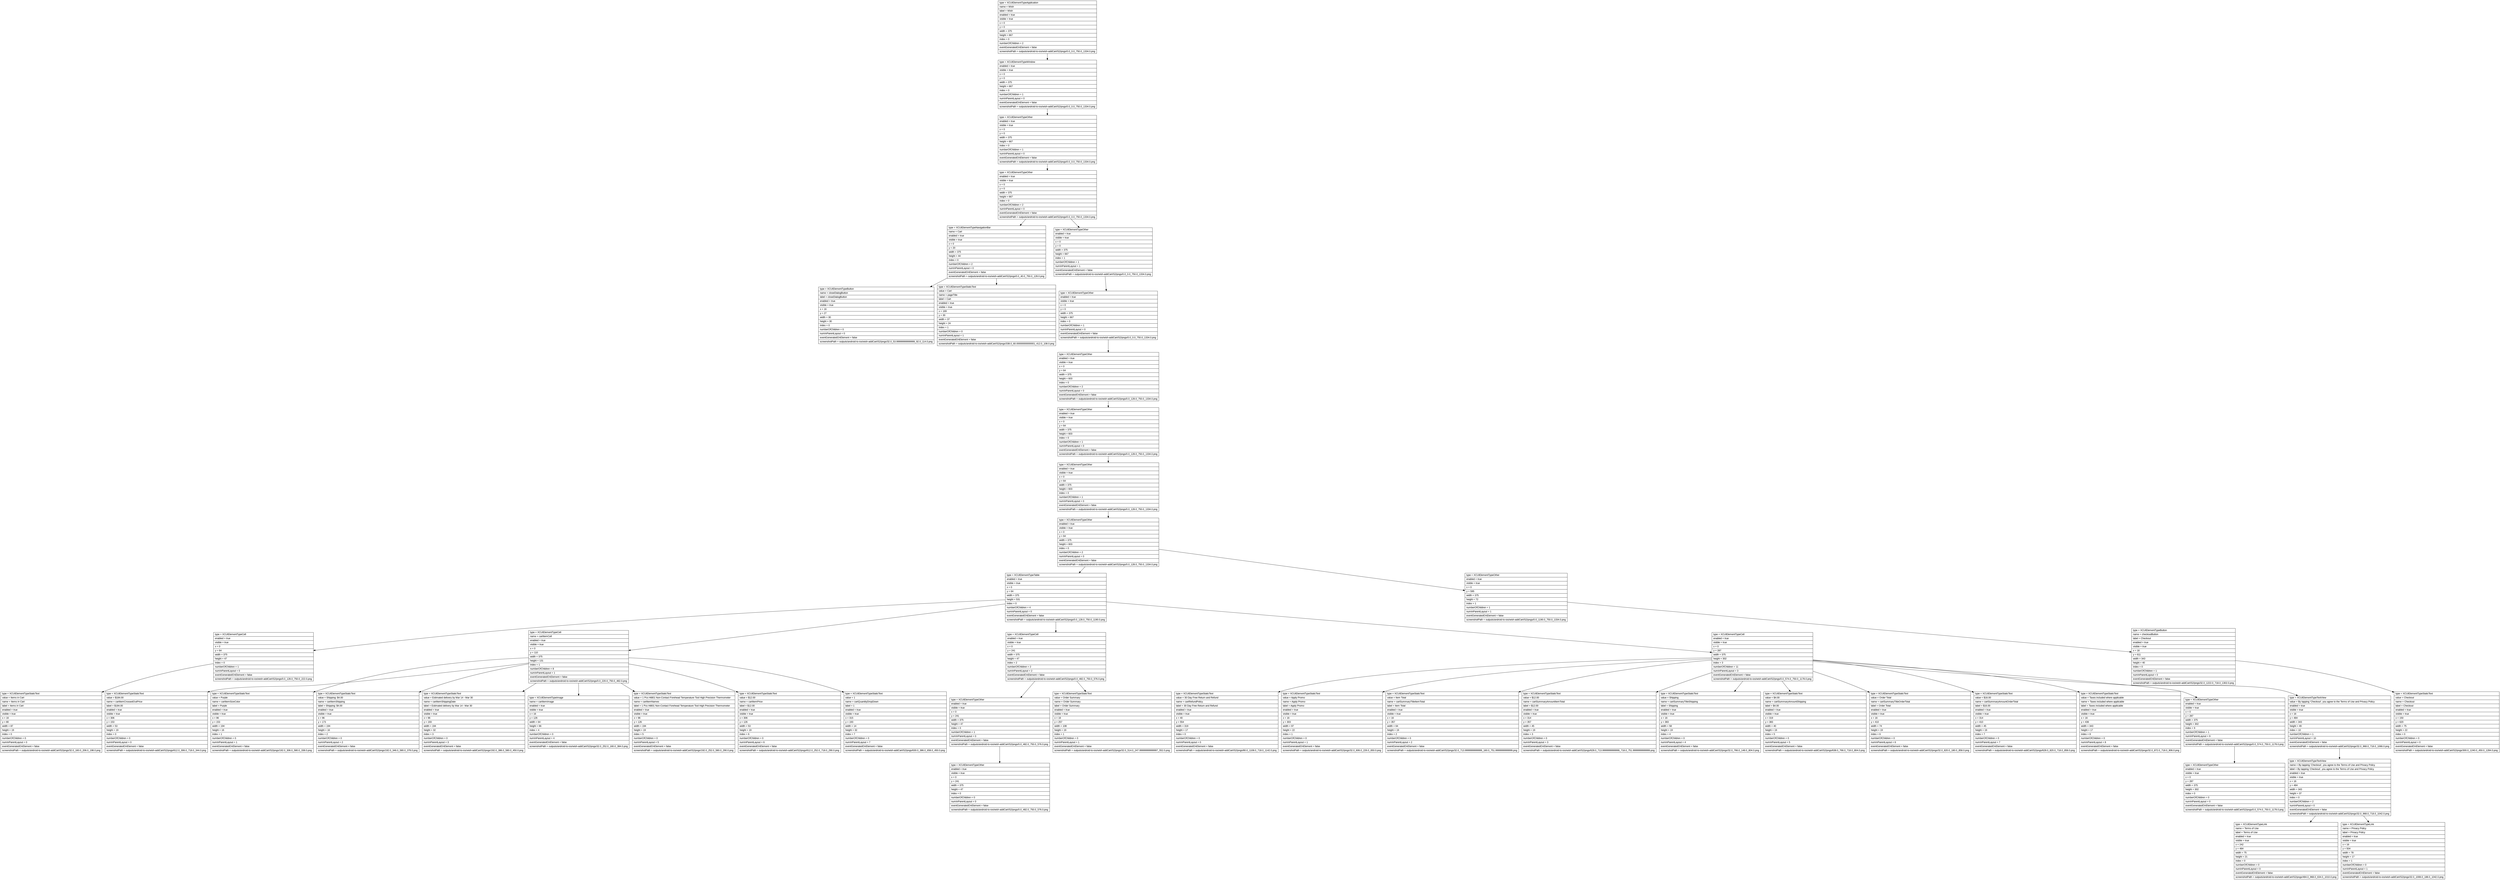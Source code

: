 digraph Layout {

	node [shape=record fontname=Arial];

	0	[label="{type = XCUIElementTypeApplication\l|name = Wish\l|label = Wish\l|enabled = true\l|visible = true\l|x = 0\l|y = 0\l|width = 375\l|height = 667\l|index = 0\l|numberOfChildren = 2\l|eventGeneratedOnElement = false \l|screenshotPath = outputs/android-to-ios/wish-addCart/S2/pngs/0.0_0.0_750.0_1334.0.png\l}"]
	1	[label="{type = XCUIElementTypeWindow\l|enabled = true\l|visible = true\l|x = 0\l|y = 0\l|width = 375\l|height = 667\l|index = 0\l|numberOfChildren = 1\l|numInParentLayout = 0\l|eventGeneratedOnElement = false \l|screenshotPath = outputs/android-to-ios/wish-addCart/S2/pngs/0.0_0.0_750.0_1334.0.png\l}"]
	2	[label="{type = XCUIElementTypeOther\l|enabled = true\l|visible = true\l|x = 0\l|y = 0\l|width = 375\l|height = 667\l|index = 0\l|numberOfChildren = 1\l|numInParentLayout = 0\l|eventGeneratedOnElement = false \l|screenshotPath = outputs/android-to-ios/wish-addCart/S2/pngs/0.0_0.0_750.0_1334.0.png\l}"]
	3	[label="{type = XCUIElementTypeOther\l|enabled = true\l|visible = true\l|x = 0\l|y = 0\l|width = 375\l|height = 667\l|index = 0\l|numberOfChildren = 2\l|numInParentLayout = 0\l|eventGeneratedOnElement = false \l|screenshotPath = outputs/android-to-ios/wish-addCart/S2/pngs/0.0_0.0_750.0_1334.0.png\l}"]
	4	[label="{type = XCUIElementTypeNavigationBar\l|name = Cart\l|enabled = true\l|visible = true\l|x = 0\l|y = 20\l|width = 375\l|height = 44\l|index = 0\l|numberOfChildren = 2\l|numInParentLayout = 0\l|eventGeneratedOnElement = false \l|screenshotPath = outputs/android-to-ios/wish-addCart/S2/pngs/0.0_40.0_750.0_128.0.png\l}"]
	5	[label="{type = XCUIElementTypeOther\l|enabled = true\l|visible = true\l|x = 0\l|y = 0\l|width = 375\l|height = 667\l|index = 1\l|numberOfChildren = 1\l|numInParentLayout = 1\l|eventGeneratedOnElement = false \l|screenshotPath = outputs/android-to-ios/wish-addCart/S2/pngs/0.0_0.0_750.0_1334.0.png\l}"]
	6	[label="{type = XCUIElementTypeButton\l|name = closeDialogButton\l|label = closeDialogButton\l|enabled = true\l|visible = true\l|x = 16\l|y = 27\l|width = 30\l|height = 30\l|index = 0\l|numberOfChildren = 0\l|numInParentLayout = 0\l|eventGeneratedOnElement = false \l|screenshotPath = outputs/android-to-ios/wish-addCart/S2/pngs/32.0_53.99999999999999_92.0_114.0.png\l}"]
	7	[label="{type = XCUIElementTypeStaticText\l|value = Cart\l|name = pageTitle\l|label = Cart\l|enabled = true\l|visible = true\l|x = 169\l|y = 30\l|width = 37\l|height = 24\l|index = 1\l|numberOfChildren = 0\l|numInParentLayout = 1\l|eventGeneratedOnElement = false \l|screenshotPath = outputs/android-to-ios/wish-addCart/S2/pngs/338.0_60.00000000000001_412.0_108.0.png\l}"]
	8	[label="{type = XCUIElementTypeOther\l|enabled = true\l|visible = true\l|x = 0\l|y = 0\l|width = 375\l|height = 667\l|index = 0\l|numberOfChildren = 1\l|numInParentLayout = 0\l|eventGeneratedOnElement = false \l|screenshotPath = outputs/android-to-ios/wish-addCart/S2/pngs/0.0_0.0_750.0_1334.0.png\l}"]
	9	[label="{type = XCUIElementTypeOther\l|enabled = true\l|visible = true\l|x = 0\l|y = 64\l|width = 375\l|height = 603\l|index = 0\l|numberOfChildren = 2\l|numInParentLayout = 0\l|eventGeneratedOnElement = false \l|screenshotPath = outputs/android-to-ios/wish-addCart/S2/pngs/0.0_128.0_750.0_1334.0.png\l}"]
	10	[label="{type = XCUIElementTypeOther\l|enabled = true\l|visible = true\l|x = 0\l|y = 64\l|width = 375\l|height = 603\l|index = 0\l|numberOfChildren = 1\l|numInParentLayout = 0\l|eventGeneratedOnElement = false \l|screenshotPath = outputs/android-to-ios/wish-addCart/S2/pngs/0.0_128.0_750.0_1334.0.png\l}"]
	11	[label="{type = XCUIElementTypeOther\l|enabled = true\l|visible = true\l|x = 0\l|y = 64\l|width = 375\l|height = 603\l|index = 0\l|numberOfChildren = 1\l|numInParentLayout = 0\l|eventGeneratedOnElement = false \l|screenshotPath = outputs/android-to-ios/wish-addCart/S2/pngs/0.0_128.0_750.0_1334.0.png\l}"]
	12	[label="{type = XCUIElementTypeOther\l|enabled = true\l|visible = true\l|x = 0\l|y = 64\l|width = 375\l|height = 603\l|index = 0\l|numberOfChildren = 2\l|numInParentLayout = 0\l|eventGeneratedOnElement = false \l|screenshotPath = outputs/android-to-ios/wish-addCart/S2/pngs/0.0_128.0_750.0_1334.0.png\l}"]
	13	[label="{type = XCUIElementTypeTable\l|enabled = true\l|visible = true\l|x = 0\l|y = 64\l|width = 375\l|height = 531\l|index = 0\l|numberOfChildren = 4\l|numInParentLayout = 0\l|eventGeneratedOnElement = false \l|screenshotPath = outputs/android-to-ios/wish-addCart/S2/pngs/0.0_128.0_750.0_1190.0.png\l}"]
	14	[label="{type = XCUIElementTypeOther\l|enabled = true\l|visible = true\l|x = 0\l|y = 595\l|width = 375\l|height = 72\l|index = 1\l|numberOfChildren = 1\l|numInParentLayout = 1\l|eventGeneratedOnElement = false \l|screenshotPath = outputs/android-to-ios/wish-addCart/S2/pngs/0.0_1190.0_750.0_1334.0.png\l}"]
	15	[label="{type = XCUIElementTypeCell\l|enabled = true\l|visible = true\l|x = 0\l|y = 64\l|width = 375\l|height = 47\l|index = 0\l|numberOfChildren = 1\l|numInParentLayout = 0\l|eventGeneratedOnElement = false \l|screenshotPath = outputs/android-to-ios/wish-addCart/S2/pngs/0.0_128.0_750.0_222.0.png\l}"]
	16	[label="{type = XCUIElementTypeCell\l|name = cartItemCell\l|enabled = true\l|visible = true\l|x = 0\l|y = 110\l|width = 375\l|height = 131\l|index = 1\l|numberOfChildren = 8\l|numInParentLayout = 1\l|eventGeneratedOnElement = false \l|screenshotPath = outputs/android-to-ios/wish-addCart/S2/pngs/0.0_220.0_750.0_482.0.png\l}"]
	17	[label="{type = XCUIElementTypeCell\l|enabled = true\l|visible = true\l|x = 0\l|y = 241\l|width = 375\l|height = 47\l|index = 2\l|numberOfChildren = 2\l|numInParentLayout = 2\l|eventGeneratedOnElement = false \l|screenshotPath = outputs/android-to-ios/wish-addCart/S2/pngs/0.0_482.0_750.0_576.0.png\l}"]
	18	[label="{type = XCUIElementTypeCell\l|enabled = true\l|visible = true\l|x = 0\l|y = 287\l|width = 375\l|height = 302\l|index = 3\l|numberOfChildren = 11\l|numInParentLayout = 3\l|eventGeneratedOnElement = false \l|screenshotPath = outputs/android-to-ios/wish-addCart/S2/pngs/0.0_574.0_750.0_1178.0.png\l}"]
	19	[label="{type = XCUIElementTypeButton\l|name = checkoutButton\l|label = Checkout\l|enabled = true\l|visible = true\l|x = 16\l|y = 611\l|width = 343\l|height = 40\l|index = 0\l|numberOfChildren = 1\l|numInParentLayout = 0\l|eventGeneratedOnElement = false \l|screenshotPath = outputs/android-to-ios/wish-addCart/S2/pngs/32.0_1222.0_718.0_1302.0.png\l}"]
	20	[label="{type = XCUIElementTypeStaticText\l|value = Items in Cart\l|name = Items in Cart\l|label = Items in Cart\l|enabled = true\l|visible = true\l|x = 16\l|y = 80\l|width = 87\l|height = 19\l|index = 0\l|numberOfChildren = 0\l|numInParentLayout = 0\l|eventGeneratedOnElement = false \l|screenshotPath = outputs/android-to-ios/wish-addCart/S2/pngs/32.0_160.0_206.0_198.0.png\l}"]
	21	[label="{type = XCUIElementTypeStaticText\l|value = $184.00\l|name = cartItemCrossedOutPrice\l|label = $184.00\l|enabled = true\l|visible = true\l|x = 306\l|y = 153\l|width = 53\l|height = 19\l|index = 0\l|numberOfChildren = 0\l|numInParentLayout = 0\l|eventGeneratedOnElement = false \l|screenshotPath = outputs/android-to-ios/wish-addCart/S2/pngs/612.0_306.0_718.0_344.0.png\l}"]
	22	[label="{type = XCUIElementTypeStaticText\l|value = Purple\l|name = cartItemSizeColor\l|label = Purple\l|enabled = true\l|visible = true\l|x = 96\l|y = 153\l|width = 194\l|height = 16\l|index = 1\l|numberOfChildren = 0\l|numInParentLayout = 1\l|eventGeneratedOnElement = false \l|screenshotPath = outputs/android-to-ios/wish-addCart/S2/pngs/192.0_306.0_580.0_338.0.png\l}"]
	23	[label="{type = XCUIElementTypeStaticText\l|value = Shipping:  $4.00\l|name = cartItemShipping\l|label = Shipping:  $4.00\l|enabled = true\l|visible = true\l|x = 96\l|y = 173\l|width = 194\l|height = 16\l|index = 2\l|numberOfChildren = 0\l|numInParentLayout = 2\l|eventGeneratedOnElement = false \l|screenshotPath = outputs/android-to-ios/wish-addCart/S2/pngs/192.0_346.0_580.0_378.0.png\l}"]
	24	[label="{type = XCUIElementTypeStaticText\l|value = Estimated delivery by Mar 14 - Mar 30\l|name = cartItemShippingDate\l|label = Estimated delivery by Mar 14 - Mar 30\l|enabled = true\l|visible = true\l|x = 96\l|y = 193\l|width = 194\l|height = 32\l|index = 3\l|numberOfChildren = 0\l|numInParentLayout = 3\l|eventGeneratedOnElement = false \l|screenshotPath = outputs/android-to-ios/wish-addCart/S2/pngs/192.0_386.0_580.0_450.0.png\l}"]
	25	[label="{type = XCUIElementTypeImage\l|name = cartItemImage\l|enabled = true\l|visible = true\l|x = 16\l|y = 126\l|width = 64\l|height = 66\l|index = 4\l|numberOfChildren = 0\l|numInParentLayout = 4\l|eventGeneratedOnElement = false \l|screenshotPath = outputs/android-to-ios/wish-addCart/S2/pngs/32.0_252.0_160.0_384.0.png\l}"]
	26	[label="{type = XCUIElementTypeStaticText\l|value = 1 Pcs Ht801 Non-Contact Forehead Temperature Tool High Precision Thermometer\l|name = cartItemNames\l|label = 1 Pcs Ht801 Non-Contact Forehead Temperature Tool High Precision Thermometer\l|enabled = true\l|visible = true\l|x = 96\l|y = 126\l|width = 194\l|height = 19\l|index = 5\l|numberOfChildren = 0\l|numInParentLayout = 5\l|eventGeneratedOnElement = false \l|screenshotPath = outputs/android-to-ios/wish-addCart/S2/pngs/192.0_252.0_580.0_290.0.png\l}"]
	27	[label="{type = XCUIElementTypeStaticText\l|value = $12.00\l|name = cartItemPrice\l|label = $12.00\l|enabled = true\l|visible = true\l|x = 306\l|y = 126\l|width = 53\l|height = 19\l|index = 6\l|numberOfChildren = 0\l|numInParentLayout = 6\l|eventGeneratedOnElement = false \l|screenshotPath = outputs/android-to-ios/wish-addCart/S2/pngs/612.0_252.0_718.0_290.0.png\l}"]
	28	[label="{type = XCUIElementTypeStaticText\l|value = 1\l|name = cartQuantityDropDown\l|label = 1\l|enabled = true\l|visible = true\l|x = 315\l|y = 193\l|width = 14\l|height = 32\l|index = 7\l|numberOfChildren = 0\l|numInParentLayout = 7\l|eventGeneratedOnElement = false \l|screenshotPath = outputs/android-to-ios/wish-addCart/S2/pngs/630.0_386.0_658.0_450.0.png\l}"]
	29	[label="{type = XCUIElementTypeOther\l|enabled = true\l|visible = true\l|x = 0\l|y = 241\l|width = 375\l|height = 47\l|index = 0\l|numberOfChildren = 1\l|numInParentLayout = 0\l|eventGeneratedOnElement = false \l|screenshotPath = outputs/android-to-ios/wish-addCart/S2/pngs/0.0_482.0_750.0_576.0.png\l}"]
	30	[label="{type = XCUIElementTypeStaticText\l|value = Order Summary\l|name = Order Summary\l|label = Order Summary\l|enabled = true\l|visible = true\l|x = 16\l|y = 257\l|width = 108\l|height = 19\l|index = 1\l|numberOfChildren = 0\l|numInParentLayout = 1\l|eventGeneratedOnElement = false \l|screenshotPath = outputs/android-to-ios/wish-addCart/S2/pngs/32.0_514.0_247.99999999999997_552.0.png\l}"]
	31	[label="{type = XCUIElementTypeStaticText\l|value = 30 Day Free Return and Refund\l|name = cartRefundPolicy\l|label = 30 Day Free Return and Refund\l|enabled = true\l|visible = true\l|x = 40\l|y = 554\l|width = 319\l|height = 17\l|index = 0\l|numberOfChildren = 0\l|numInParentLayout = 0\l|eventGeneratedOnElement = false \l|screenshotPath = outputs/android-to-ios/wish-addCart/S2/pngs/80.0_1108.0_718.0_1142.0.png\l}"]
	32	[label="{type = XCUIElementTypeStaticText\l|value = Apply Promo\l|name = Apply Promo\l|label = Apply Promo\l|enabled = true\l|visible = true\l|x = 16\l|y = 303\l|width = 97\l|height = 22\l|index = 1\l|numberOfChildren = 0\l|numInParentLayout = 1\l|eventGeneratedOnElement = false \l|screenshotPath = outputs/android-to-ios/wish-addCart/S2/pngs/32.0_606.0_226.0_650.0.png\l}"]
	33	[label="{type = XCUIElementTypeStaticText\l|value = Item Total\l|name = cartSummaryTitleItemTotal\l|label = Item Total\l|enabled = true\l|visible = true\l|x = 16\l|y = 357\l|width = 64\l|height = 19\l|index = 2\l|numberOfChildren = 0\l|numInParentLayout = 2\l|eventGeneratedOnElement = false \l|screenshotPath = outputs/android-to-ios/wish-addCart/S2/pngs/32.0_713.9999999999999_160.0_751.9999999999999.png\l}"]
	34	[label="{type = XCUIElementTypeStaticText\l|value = $12.00\l|name = cartSummaryAmountItemTotal\l|label = $12.00\l|enabled = true\l|visible = true\l|x = 314\l|y = 357\l|width = 45\l|height = 19\l|index = 3\l|numberOfChildren = 0\l|numInParentLayout = 3\l|eventGeneratedOnElement = false \l|screenshotPath = outputs/android-to-ios/wish-addCart/S2/pngs/628.0_713.9999999999999_718.0_751.9999999999999.png\l}"]
	35	[label="{type = XCUIElementTypeStaticText\l|value = Shipping\l|name = cartSummaryTitleShipping\l|label = Shipping\l|enabled = true\l|visible = true\l|x = 16\l|y = 383\l|width = 58\l|height = 19\l|index = 4\l|numberOfChildren = 0\l|numInParentLayout = 4\l|eventGeneratedOnElement = false \l|screenshotPath = outputs/android-to-ios/wish-addCart/S2/pngs/32.0_766.0_148.0_804.0.png\l}"]
	36	[label="{type = XCUIElementTypeStaticText\l|value = $4.00\l|name = cartSummaryAmountShipping\l|label = $4.00\l|enabled = true\l|visible = true\l|x = 319\l|y = 383\l|width = 40\l|height = 19\l|index = 5\l|numberOfChildren = 0\l|numInParentLayout = 5\l|eventGeneratedOnElement = false \l|screenshotPath = outputs/android-to-ios/wish-addCart/S2/pngs/638.0_766.0_718.0_804.0.png\l}"]
	37	[label="{type = XCUIElementTypeStaticText\l|value = Order Total\l|name = cartSummaryTitleOrderTotal\l|label = Order Total\l|enabled = true\l|visible = true\l|x = 16\l|y = 410\l|width = 74\l|height = 19\l|index = 6\l|numberOfChildren = 0\l|numInParentLayout = 6\l|eventGeneratedOnElement = false \l|screenshotPath = outputs/android-to-ios/wish-addCart/S2/pngs/32.0_820.0_180.0_858.0.png\l}"]
	38	[label="{type = XCUIElementTypeStaticText\l|value = $16.00\l|name = cartSummaryAmountOrderTotal\l|label = $16.00\l|enabled = true\l|visible = true\l|x = 314\l|y = 410\l|width = 45\l|height = 19\l|index = 7\l|numberOfChildren = 0\l|numInParentLayout = 7\l|eventGeneratedOnElement = false \l|screenshotPath = outputs/android-to-ios/wish-addCart/S2/pngs/628.0_820.0_718.0_858.0.png\l}"]
	39	[label="{type = XCUIElementTypeStaticText\l|value = Taxes included where applicable\l|name = Taxes included where applicable\l|label = Taxes included where applicable\l|enabled = true\l|visible = true\l|x = 16\l|y = 436\l|width = 343\l|height = 17\l|index = 8\l|numberOfChildren = 0\l|numInParentLayout = 8\l|eventGeneratedOnElement = false \l|screenshotPath = outputs/android-to-ios/wish-addCart/S2/pngs/32.0_872.0_718.0_906.0.png\l}"]
	40	[label="{type = XCUIElementTypeOther\l|enabled = true\l|visible = true\l|x = 0\l|y = 287\l|width = 375\l|height = 302\l|index = 9\l|numberOfChildren = 1\l|numInParentLayout = 9\l|eventGeneratedOnElement = false \l|screenshotPath = outputs/android-to-ios/wish-addCart/S2/pngs/0.0_574.0_750.0_1178.0.png\l}"]
	41	[label="{type = XCUIElementTypeTextView\l|value = By tapping 'Checkout', you agree to the Terms of Use and Privacy Policy\l|enabled = true\l|visible = true\l|x = 16\l|y = 484\l|width = 343\l|height = 49\l|index = 10\l|numberOfChildren = 1\l|numInParentLayout = 10\l|eventGeneratedOnElement = false \l|screenshotPath = outputs/android-to-ios/wish-addCart/S2/pngs/32.0_968.0_718.0_1066.0.png\l}"]
	42	[label="{type = XCUIElementTypeStaticText\l|value = Checkout\l|name = Checkout\l|label = Checkout\l|enabled = true\l|visible = true\l|x = 150\l|y = 620\l|width = 75\l|height = 22\l|index = 0\l|numberOfChildren = 0\l|numInParentLayout = 0\l|eventGeneratedOnElement = false \l|screenshotPath = outputs/android-to-ios/wish-addCart/S2/pngs/300.0_1240.0_450.0_1284.0.png\l}"]
	43	[label="{type = XCUIElementTypeOther\l|enabled = true\l|visible = true\l|x = 0\l|y = 241\l|width = 375\l|height = 47\l|index = 0\l|numberOfChildren = 0\l|numInParentLayout = 0\l|eventGeneratedOnElement = false \l|screenshotPath = outputs/android-to-ios/wish-addCart/S2/pngs/0.0_482.0_750.0_576.0.png\l}"]
	44	[label="{type = XCUIElementTypeOther\l|enabled = true\l|visible = true\l|x = 0\l|y = 287\l|width = 375\l|height = 302\l|index = 0\l|numberOfChildren = 0\l|numInParentLayout = 0\l|eventGeneratedOnElement = false \l|screenshotPath = outputs/android-to-ios/wish-addCart/S2/pngs/0.0_574.0_750.0_1178.0.png\l}"]
	45	[label="{type = XCUIElementTypeTextView\l|name = By tapping 'Checkout', you agree to the Terms of Use and Privacy Policy\l|label = By tapping 'Checkout', you agree to the Terms of Use and Privacy Policy\l|enabled = true\l|visible = true\l|x = 16\l|y = 484\l|width = 343\l|height = 37\l|index = 0\l|numberOfChildren = 2\l|numInParentLayout = 0\l|eventGeneratedOnElement = false \l|screenshotPath = outputs/android-to-ios/wish-addCart/S2/pngs/32.0_968.0_718.0_1042.0.png\l}"]
	46	[label="{type = XCUIElementTypeLink\l|name = Terms of Use\l|label = Terms of Use\l|enabled = true\l|visible = true\l|x = 242\l|y = 484\l|width = 75\l|height = 21\l|index = 0\l|numberOfChildren = 0\l|numInParentLayout = 0\l|eventGeneratedOnElement = false \l|screenshotPath = outputs/android-to-ios/wish-addCart/S2/pngs/484.0_968.0_634.0_1010.0.png\l}"]
	47	[label="{type = XCUIElementTypeLink\l|name = Privacy Policy\l|label = Privacy Policy\l|enabled = true\l|visible = true\l|x = 16\l|y = 504\l|width = 78\l|height = 17\l|index = 1\l|numberOfChildren = 0\l|numInParentLayout = 1\l|eventGeneratedOnElement = false \l|screenshotPath = outputs/android-to-ios/wish-addCart/S2/pngs/32.0_1008.0_188.0_1042.0.png\l}"]


	0 -> 1
	1 -> 2
	2 -> 3
	3 -> 4
	3 -> 5
	4 -> 6
	4 -> 7
	5 -> 8
	8 -> 9
	9 -> 10
	10 -> 11
	11 -> 12
	12 -> 13
	12 -> 14
	13 -> 15
	13 -> 16
	13 -> 17
	13 -> 18
	14 -> 19
	15 -> 20
	16 -> 21
	16 -> 22
	16 -> 23
	16 -> 24
	16 -> 25
	16 -> 26
	16 -> 27
	16 -> 28
	17 -> 29
	17 -> 30
	18 -> 31
	18 -> 32
	18 -> 33
	18 -> 34
	18 -> 35
	18 -> 36
	18 -> 37
	18 -> 38
	18 -> 39
	18 -> 40
	18 -> 41
	19 -> 42
	29 -> 43
	40 -> 44
	41 -> 45
	45 -> 46
	45 -> 47


}
